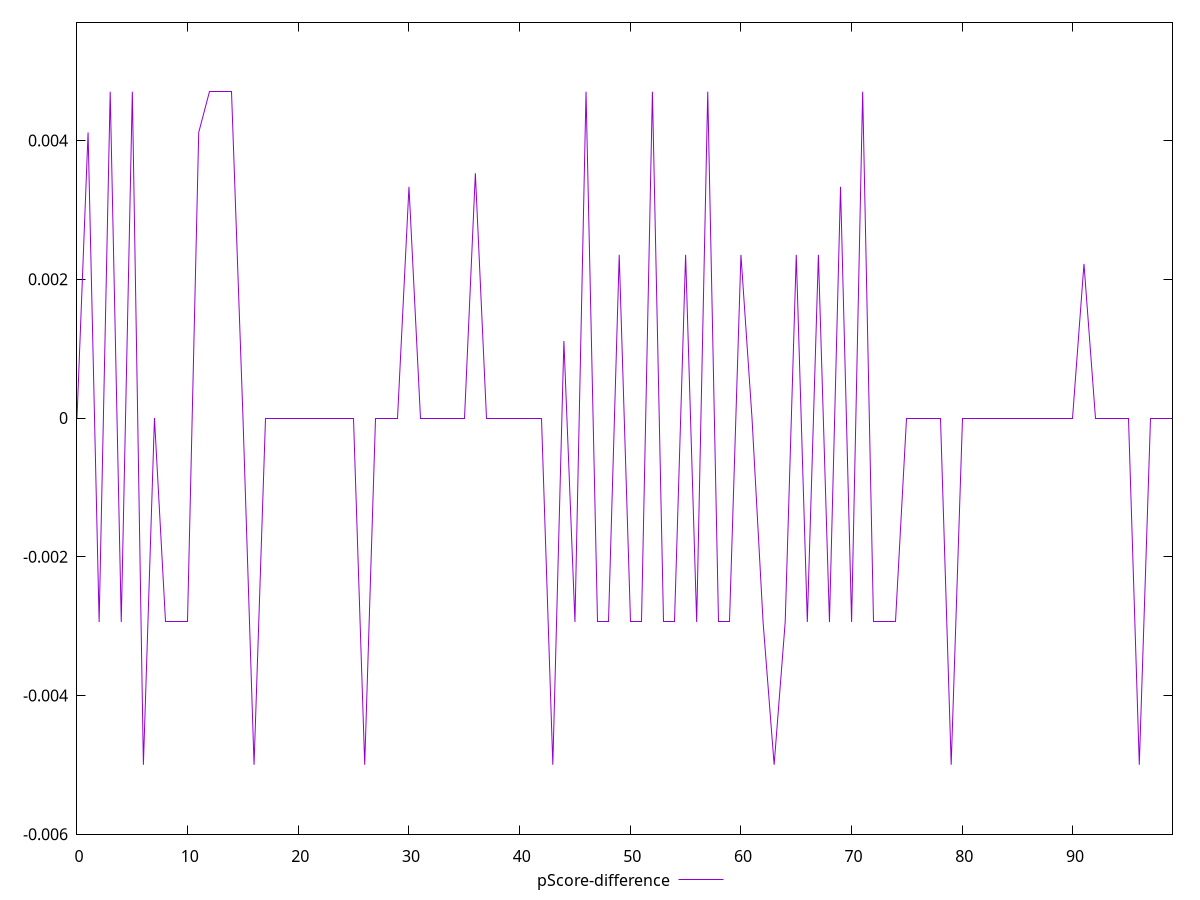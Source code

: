 reset

$pScoreDifference <<EOF
0 0
1 0.004117647058823504
2 -0.002941176470588225
3 0.004705882352941171
4 -0.002941176470588225
5 0.004705882352941171
6 -0.0050000000000000044
7 0
8 -0.002941176470588225
9 -0.002941176470588225
10 -0.002941176470588225
11 0.004117647058823504
12 0.004705882352941171
13 0.004705882352941171
14 0.004705882352941171
15 0
16 -0.0050000000000000044
17 0
18 0
19 0
20 0
21 0
22 0
23 0
24 0
25 0
26 -0.0050000000000000044
27 0
28 0
29 0
30 0.0033333333333334103
31 0
32 0
33 0
34 0
35 0
36 0.0035294117647058365
37 0
38 0
39 0
40 0
41 0
42 0
43 -0.0050000000000000044
44 0.0011111111111110628
45 -0.002941176470588225
46 0.004705882352941171
47 -0.002941176470588225
48 -0.002941176470588225
49 0.002352941176470613
50 -0.002941176470588225
51 -0.002941176470588225
52 0.004705882352941171
53 -0.002941176470588225
54 -0.002941176470588225
55 0.002352941176470613
56 -0.002941176470588225
57 0.004705882352941171
58 -0.002941176470588225
59 -0.002941176470588225
60 0.002352941176470613
61 0
62 -0.002941176470588225
63 -0.0050000000000000044
64 -0.002941176470588225
65 0.002352941176470613
66 -0.002941176470588225
67 0.002352941176470613
68 -0.002941176470588225
69 0.0033333333333334103
70 -0.002941176470588225
71 0.004705882352941171
72 -0.002941176470588225
73 -0.002941176470588225
74 -0.002941176470588225
75 0
76 0
77 0
78 0
79 -0.0050000000000000044
80 0
81 0
82 0
83 0
84 0
85 0
86 0
87 0
88 0
89 0
90 0
91 0.0022222222222222365
92 0
93 0
94 0
95 0
96 -0.0050000000000000044
97 0
98 0
99 0
EOF

set key outside below
set xrange [0:99]
set yrange [-0.0060000000000000045:0.005705882352941171]
set trange [-0.0060000000000000045:0.005705882352941171]
set terminal svg size 640, 500 enhanced background rgb 'white'
set output "reprap/offscreen-images/samples/pages+cached+noexternal+nomedia+nocss/pScore-difference/values.svg"

plot $pScoreDifference title "pScore-difference" with line

reset
